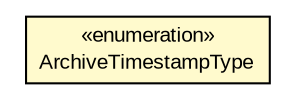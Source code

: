#!/usr/local/bin/dot
#
# Class diagram 
# Generated by UMLGraph version R5_6-24-gf6e263 (http://www.umlgraph.org/)
#

digraph G {
	edge [fontname="arial",fontsize=10,labelfontname="arial",labelfontsize=10];
	node [fontname="arial",fontsize=10,shape=plaintext];
	nodesep=0.25;
	ranksep=0.5;
	// eu.europa.esig.dss.x509.ArchiveTimestampType
	c173047 [label=<<table title="eu.europa.esig.dss.x509.ArchiveTimestampType" border="0" cellborder="1" cellspacing="0" cellpadding="2" port="p" bgcolor="lemonChiffon" href="./ArchiveTimestampType.html">
		<tr><td><table border="0" cellspacing="0" cellpadding="1">
<tr><td align="center" balign="center"> &#171;enumeration&#187; </td></tr>
<tr><td align="center" balign="center"> ArchiveTimestampType </td></tr>
		</table></td></tr>
		</table>>, URL="./ArchiveTimestampType.html", fontname="arial", fontcolor="black", fontsize=10.0];
}

